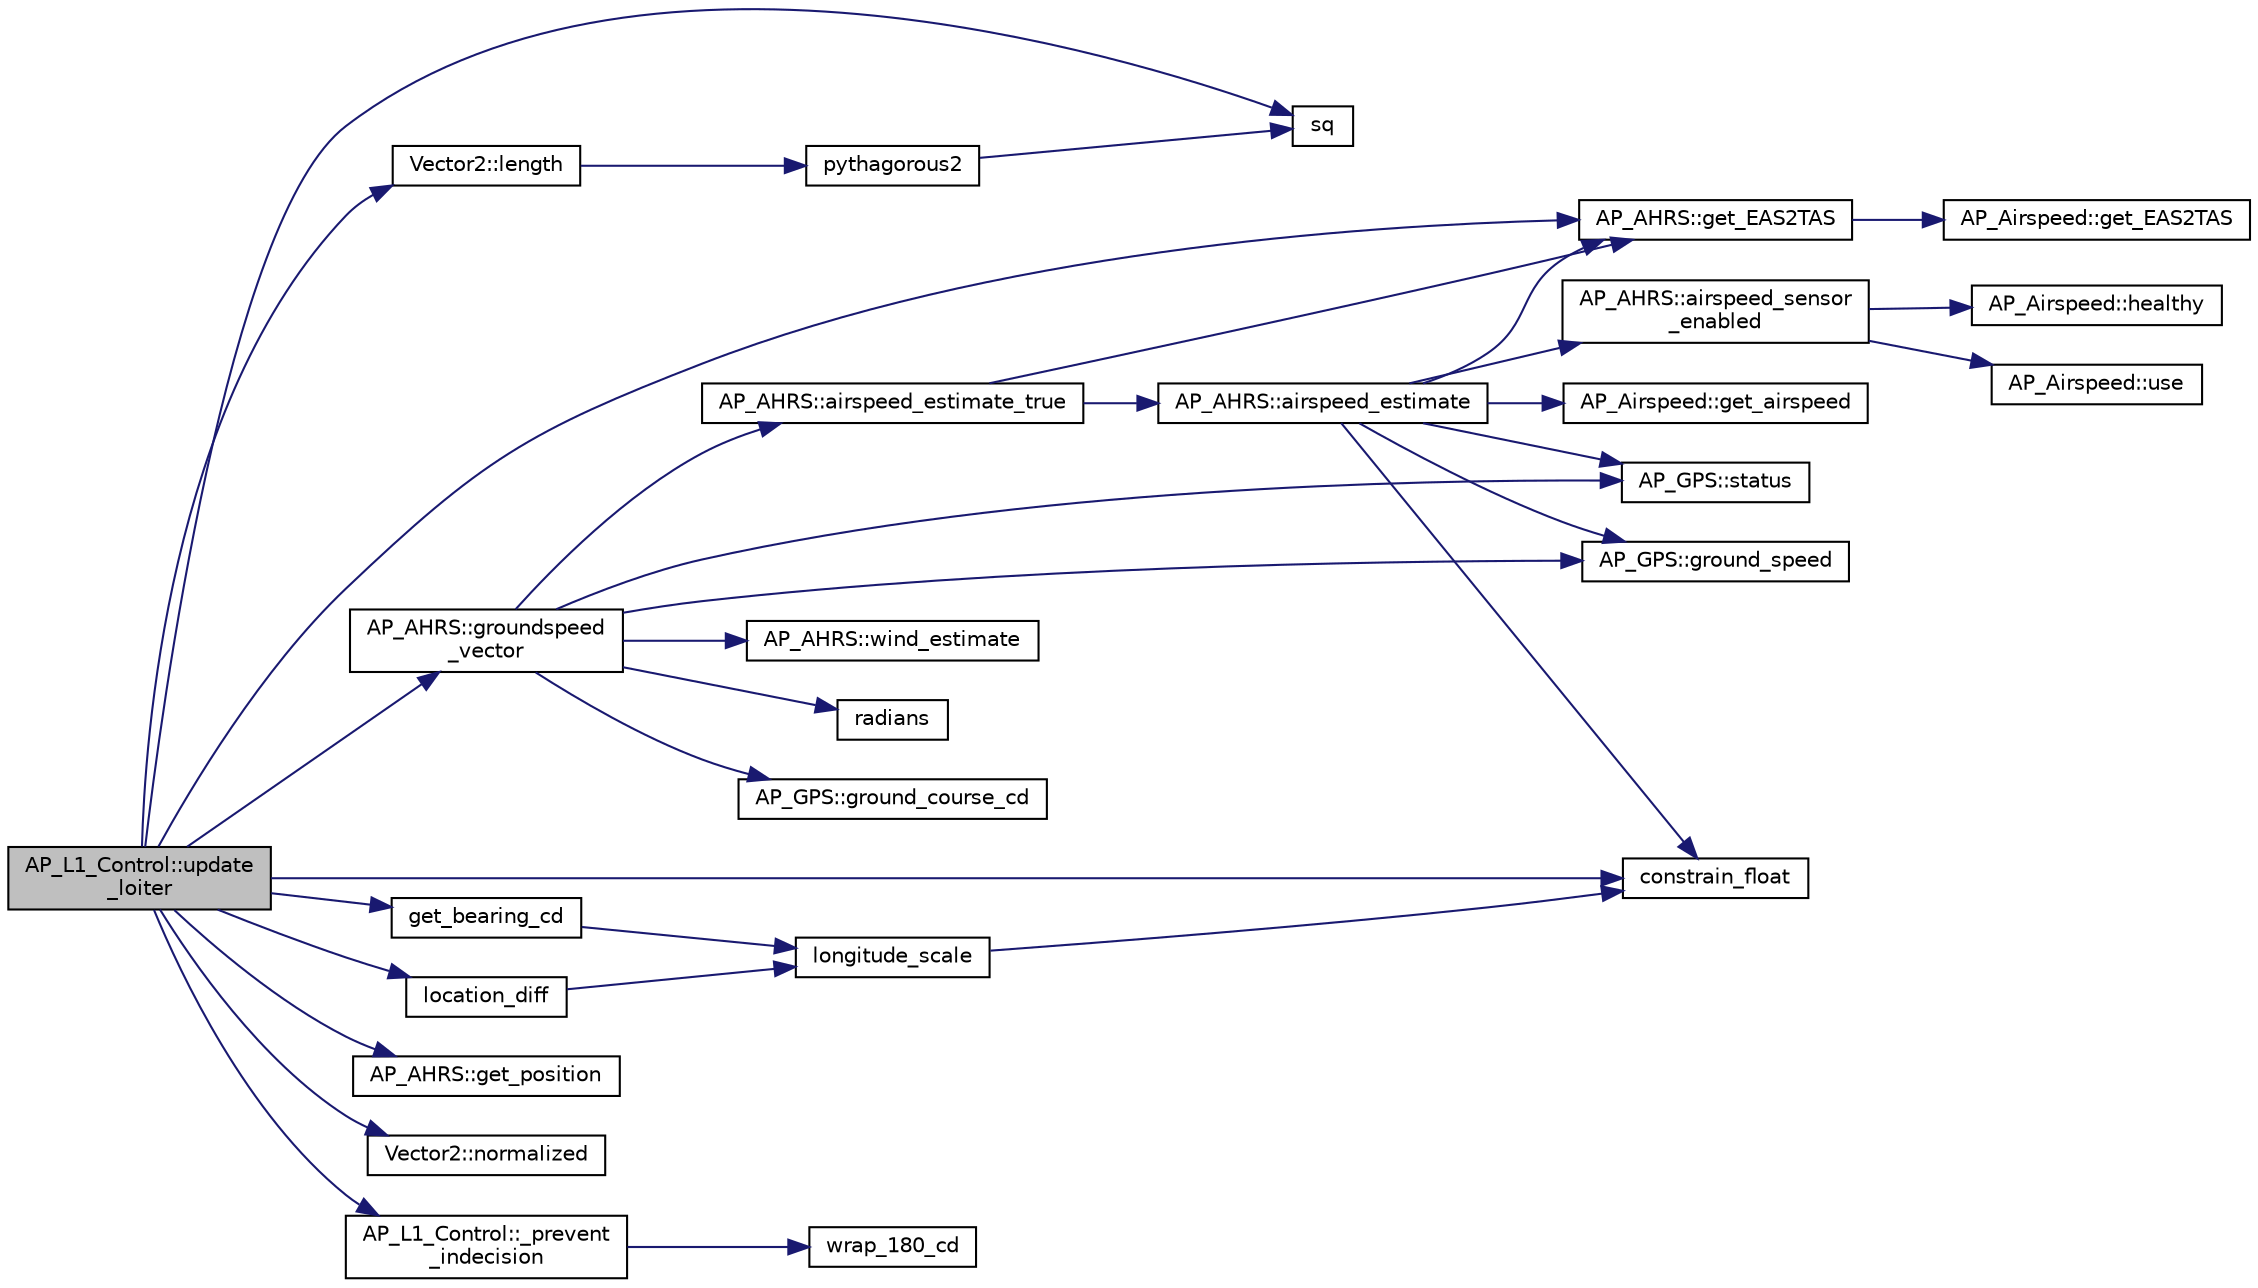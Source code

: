 digraph "AP_L1_Control::update_loiter"
{
 // INTERACTIVE_SVG=YES
  edge [fontname="Helvetica",fontsize="10",labelfontname="Helvetica",labelfontsize="10"];
  node [fontname="Helvetica",fontsize="10",shape=record];
  rankdir="LR";
  Node1 [label="AP_L1_Control::update\l_loiter",height=0.2,width=0.4,color="black", fillcolor="grey75", style="filled", fontcolor="black"];
  Node1 -> Node2 [color="midnightblue",fontsize="10",style="solid",fontname="Helvetica"];
  Node2 [label="sq",height=0.2,width=0.4,color="black", fillcolor="white", style="filled",URL="$AP__Math_8h.html#a00f57739f8671cb41eae08a51b7cbf7c"];
  Node1 -> Node3 [color="midnightblue",fontsize="10",style="solid",fontname="Helvetica"];
  Node3 [label="AP_AHRS::get_EAS2TAS",height=0.2,width=0.4,color="black", fillcolor="white", style="filled",URL="$classAP__AHRS.html#a2648b5fc68b22e83205161cf1274939c"];
  Node3 -> Node4 [color="midnightblue",fontsize="10",style="solid",fontname="Helvetica"];
  Node4 [label="AP_Airspeed::get_EAS2TAS",height=0.2,width=0.4,color="black", fillcolor="white", style="filled",URL="$classAP__Airspeed.html#a9bb14f83815ed35b067dd2f4a7c1851f"];
  Node1 -> Node5 [color="midnightblue",fontsize="10",style="solid",fontname="Helvetica"];
  Node5 [label="AP_AHRS::get_position",height=0.2,width=0.4,color="black", fillcolor="white", style="filled",URL="$classAP__AHRS.html#a3a6cdcd98d060174fc04cfe13a455f43"];
  Node1 -> Node6 [color="midnightblue",fontsize="10",style="solid",fontname="Helvetica"];
  Node6 [label="AP_AHRS::groundspeed\l_vector",height=0.2,width=0.4,color="black", fillcolor="white", style="filled",URL="$classAP__AHRS.html#aa2fd48ce0265df723cc8d05bb2150749"];
  Node6 -> Node7 [color="midnightblue",fontsize="10",style="solid",fontname="Helvetica"];
  Node7 [label="AP_AHRS::airspeed_estimate_true",height=0.2,width=0.4,color="black", fillcolor="white", style="filled",URL="$classAP__AHRS.html#a1c783993c43f6d833d67cebea7e82a2c"];
  Node7 -> Node8 [color="midnightblue",fontsize="10",style="solid",fontname="Helvetica"];
  Node8 [label="AP_AHRS::airspeed_estimate",height=0.2,width=0.4,color="black", fillcolor="white", style="filled",URL="$classAP__AHRS.html#a39289d0dde31413ad172fcf2847fce4a"];
  Node8 -> Node9 [color="midnightblue",fontsize="10",style="solid",fontname="Helvetica"];
  Node9 [label="AP_AHRS::airspeed_sensor\l_enabled",height=0.2,width=0.4,color="black", fillcolor="white", style="filled",URL="$classAP__AHRS.html#a8691156c332da099e3f5952e72ae2a58"];
  Node9 -> Node10 [color="midnightblue",fontsize="10",style="solid",fontname="Helvetica"];
  Node10 [label="AP_Airspeed::use",height=0.2,width=0.4,color="black", fillcolor="white", style="filled",URL="$classAP__Airspeed.html#a6162295b433e3a863c0d4b9086b19014"];
  Node9 -> Node11 [color="midnightblue",fontsize="10",style="solid",fontname="Helvetica"];
  Node11 [label="AP_Airspeed::healthy",height=0.2,width=0.4,color="black", fillcolor="white", style="filled",URL="$classAP__Airspeed.html#acddaade777fa87d5b8c904c79be01204"];
  Node8 -> Node12 [color="midnightblue",fontsize="10",style="solid",fontname="Helvetica"];
  Node12 [label="AP_Airspeed::get_airspeed",height=0.2,width=0.4,color="black", fillcolor="white", style="filled",URL="$classAP__Airspeed.html#a1027b15b91e0af1dbfe8b999a88c8a25"];
  Node8 -> Node13 [color="midnightblue",fontsize="10",style="solid",fontname="Helvetica"];
  Node13 [label="AP_GPS::status",height=0.2,width=0.4,color="black", fillcolor="white", style="filled",URL="$classAP__GPS.html#a9093c8cf1d5a78ccd8677229bb314d37",tooltip="Query GPS status. "];
  Node8 -> Node14 [color="midnightblue",fontsize="10",style="solid",fontname="Helvetica"];
  Node14 [label="AP_GPS::ground_speed",height=0.2,width=0.4,color="black", fillcolor="white", style="filled",URL="$classAP__GPS.html#a426041563da447ec6e9cde1926a88fdb"];
  Node8 -> Node3 [color="midnightblue",fontsize="10",style="solid",fontname="Helvetica"];
  Node8 -> Node15 [color="midnightblue",fontsize="10",style="solid",fontname="Helvetica"];
  Node15 [label="constrain_float",height=0.2,width=0.4,color="black", fillcolor="white", style="filled",URL="$AP__Math_8h.html#a27149a7dfbb14319088e8332705c0046"];
  Node7 -> Node3 [color="midnightblue",fontsize="10",style="solid",fontname="Helvetica"];
  Node6 -> Node13 [color="midnightblue",fontsize="10",style="solid",fontname="Helvetica"];
  Node6 -> Node16 [color="midnightblue",fontsize="10",style="solid",fontname="Helvetica"];
  Node16 [label="AP_AHRS::wind_estimate",height=0.2,width=0.4,color="black", fillcolor="white", style="filled",URL="$classAP__AHRS.html#a4cdb54b496f9381a4c629cf0b10c8f8a"];
  Node6 -> Node17 [color="midnightblue",fontsize="10",style="solid",fontname="Helvetica"];
  Node17 [label="radians",height=0.2,width=0.4,color="black", fillcolor="white", style="filled",URL="$AP__Math_8h.html#a75b14352ec1c95a8276af9a0813cfdc3"];
  Node6 -> Node18 [color="midnightblue",fontsize="10",style="solid",fontname="Helvetica"];
  Node18 [label="AP_GPS::ground_course_cd",height=0.2,width=0.4,color="black", fillcolor="white", style="filled",URL="$classAP__GPS.html#a94caaa8676fecb6c0c4a8a58eea3b106"];
  Node6 -> Node14 [color="midnightblue",fontsize="10",style="solid",fontname="Helvetica"];
  Node1 -> Node19 [color="midnightblue",fontsize="10",style="solid",fontname="Helvetica"];
  Node19 [label="Vector2::length",height=0.2,width=0.4,color="black", fillcolor="white", style="filled",URL="$structVector2.html#ad8ebafde96f43521d3647e2552387529",tooltip="-*- tab-width: 4; Mode: C++; c-basic-offset: 4; indent-tabs-mode: nil -*- "];
  Node19 -> Node20 [color="midnightblue",fontsize="10",style="solid",fontname="Helvetica"];
  Node20 [label="pythagorous2",height=0.2,width=0.4,color="black", fillcolor="white", style="filled",URL="$AP__Math_8h.html#a4a065531591469723bec18f9034a91c3"];
  Node20 -> Node2 [color="midnightblue",fontsize="10",style="solid",fontname="Helvetica"];
  Node1 -> Node21 [color="midnightblue",fontsize="10",style="solid",fontname="Helvetica"];
  Node21 [label="get_bearing_cd",height=0.2,width=0.4,color="black", fillcolor="white", style="filled",URL="$AP__Math_8h.html#a224e7b94333df3a15a18499026474ac9"];
  Node21 -> Node22 [color="midnightblue",fontsize="10",style="solid",fontname="Helvetica"];
  Node22 [label="longitude_scale",height=0.2,width=0.4,color="black", fillcolor="white", style="filled",URL="$location_8cpp.html#ad2368c582f3e0c135e2a74772f4db61a"];
  Node22 -> Node15 [color="midnightblue",fontsize="10",style="solid",fontname="Helvetica"];
  Node1 -> Node23 [color="midnightblue",fontsize="10",style="solid",fontname="Helvetica"];
  Node23 [label="location_diff",height=0.2,width=0.4,color="black", fillcolor="white", style="filled",URL="$AP__Math_8h.html#a527b26472ed6f2e0c141e109a0722a0a"];
  Node23 -> Node22 [color="midnightblue",fontsize="10",style="solid",fontname="Helvetica"];
  Node1 -> Node24 [color="midnightblue",fontsize="10",style="solid",fontname="Helvetica"];
  Node24 [label="Vector2::normalized",height=0.2,width=0.4,color="black", fillcolor="white", style="filled",URL="$structVector2.html#a94313613241845651f3aba43ed9d5434"];
  Node1 -> Node25 [color="midnightblue",fontsize="10",style="solid",fontname="Helvetica"];
  Node25 [label="AP_L1_Control::_prevent\l_indecision",height=0.2,width=0.4,color="black", fillcolor="white", style="filled",URL="$classAP__L1__Control.html#aaa154ba9c5957f90785c34ee554eca1c"];
  Node25 -> Node26 [color="midnightblue",fontsize="10",style="solid",fontname="Helvetica"];
  Node26 [label="wrap_180_cd",height=0.2,width=0.4,color="black", fillcolor="white", style="filled",URL="$AP__Math_8h.html#a35821002985a8e3e526c8ccad9bb9934"];
  Node1 -> Node15 [color="midnightblue",fontsize="10",style="solid",fontname="Helvetica"];
}
